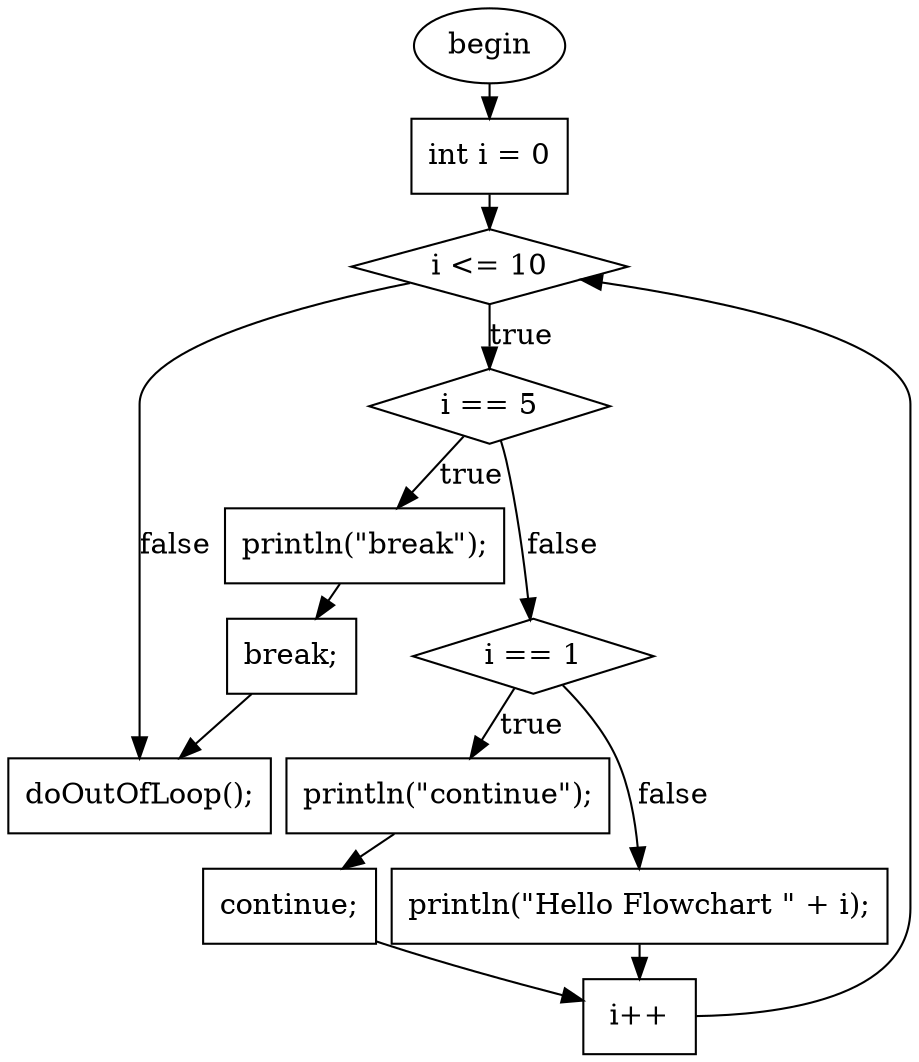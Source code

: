 digraph G{
ranksep = 0.1;
nodesep = 0.1;
F0T0[ shape=ellipse, label="begin", style="filled", fillcolor="white"]
F40T222[ shape=box, label="int i = 0", style="filled", fillcolor="white"]
F56T62[ shape=diamond, label="i \<= 10", style="filled", fillcolor="white"]
F74T185[ shape=diamond, label="i == 5", style="filled", fillcolor="white"]
F92T108[ shape=box, label="println(\"break\");", style="filled", fillcolor="white"]
F114T119[ shape=box, label="break;", style="filled", fillcolor="white"]
F130T185TelseIf[ shape=diamond, label="i == 1", style="filled", fillcolor="white"]
F148T167[ shape=box, label="println(\"continue\");", style="filled", fillcolor="white"]
F173T181[ shape=box, label="continue;", style="filled", fillcolor="white"]
F189T220[ shape=box, label="println(\"Hello Flowchart \" + i);", style="filled", fillcolor="white"]
F65T67[ shape=box, label="i++", style="filled", fillcolor="white"]
F224T237[ shape=box, label="doOutOfLoop();", style="filled", fillcolor="white"]
F0T0 -> F40T222
F92T108 -> F114T119
F148T167 -> F173T181
F189T220 -> F65T67
F56T62 -> F74T185[label="true", minlen=1]
F74T185 -> F92T108[label="true", minlen=1]
F74T185 -> F130T185TelseIf[label="false", minlen=2]
F130T185TelseIf -> F148T167[label="true", minlen=1]
F40T222 -> F56T62
F65T67 -> F56T62
F114T119 -> F224T237
F173T181 -> F65T67
F130T185TelseIf -> F189T220[label="false", minlen=2]
F56T62 -> F224T237[label="false", minlen=2]
}
